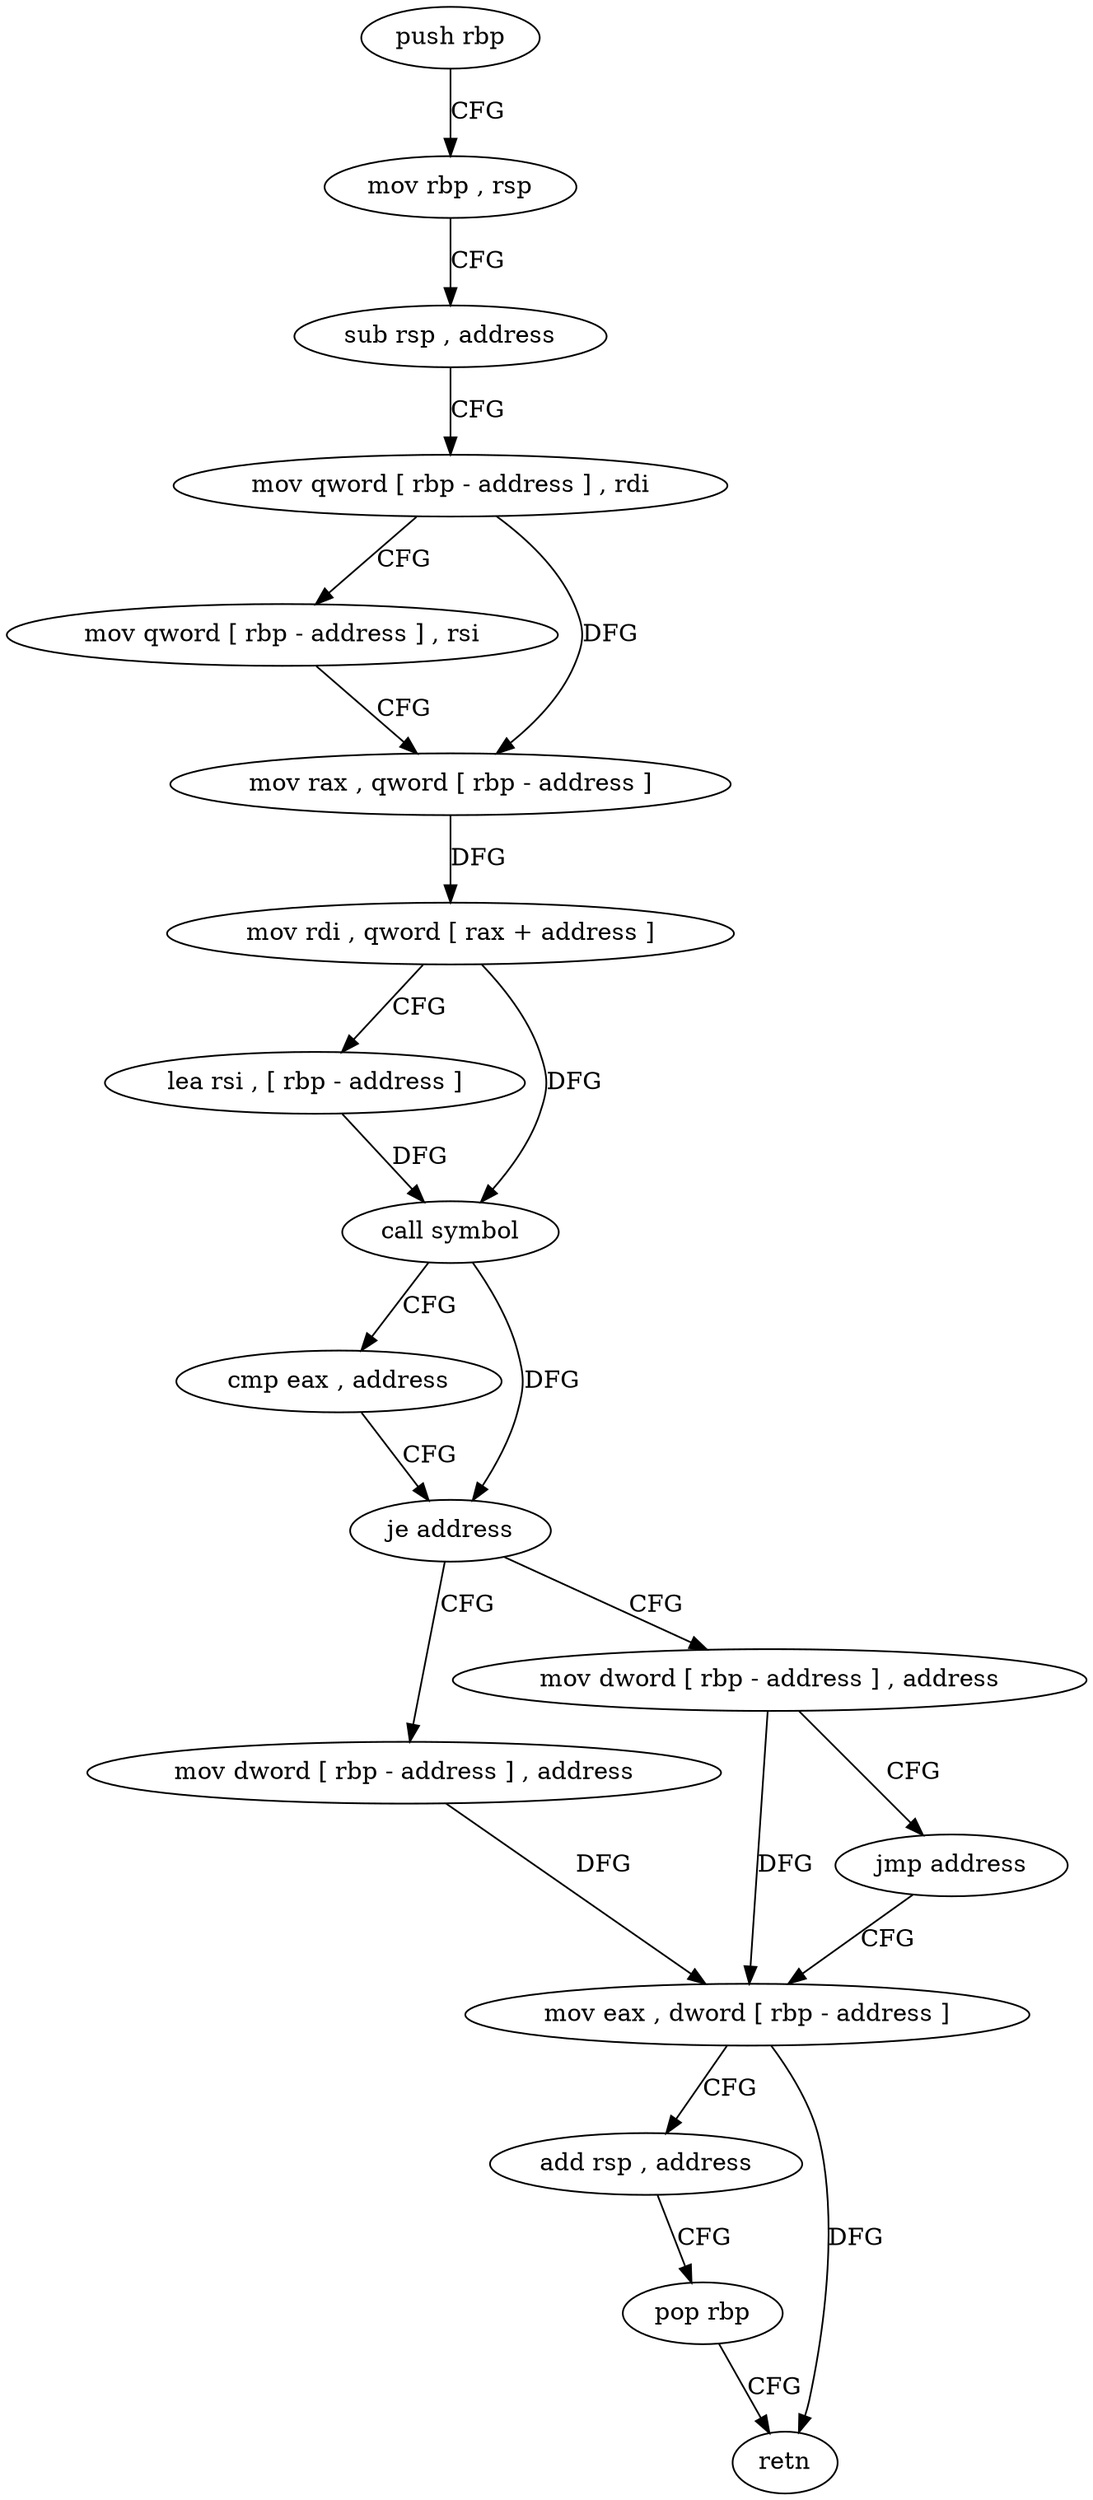 digraph "func" {
"4214064" [label = "push rbp" ]
"4214065" [label = "mov rbp , rsp" ]
"4214068" [label = "sub rsp , address" ]
"4214075" [label = "mov qword [ rbp - address ] , rdi" ]
"4214079" [label = "mov qword [ rbp - address ] , rsi" ]
"4214083" [label = "mov rax , qword [ rbp - address ]" ]
"4214087" [label = "mov rdi , qword [ rax + address ]" ]
"4214091" [label = "lea rsi , [ rbp - address ]" ]
"4214098" [label = "call symbol" ]
"4214103" [label = "cmp eax , address" ]
"4214106" [label = "je address" ]
"4214124" [label = "mov dword [ rbp - address ] , address" ]
"4214112" [label = "mov dword [ rbp - address ] , address" ]
"4214131" [label = "mov eax , dword [ rbp - address ]" ]
"4214119" [label = "jmp address" ]
"4214134" [label = "add rsp , address" ]
"4214141" [label = "pop rbp" ]
"4214142" [label = "retn" ]
"4214064" -> "4214065" [ label = "CFG" ]
"4214065" -> "4214068" [ label = "CFG" ]
"4214068" -> "4214075" [ label = "CFG" ]
"4214075" -> "4214079" [ label = "CFG" ]
"4214075" -> "4214083" [ label = "DFG" ]
"4214079" -> "4214083" [ label = "CFG" ]
"4214083" -> "4214087" [ label = "DFG" ]
"4214087" -> "4214091" [ label = "CFG" ]
"4214087" -> "4214098" [ label = "DFG" ]
"4214091" -> "4214098" [ label = "DFG" ]
"4214098" -> "4214103" [ label = "CFG" ]
"4214098" -> "4214106" [ label = "DFG" ]
"4214103" -> "4214106" [ label = "CFG" ]
"4214106" -> "4214124" [ label = "CFG" ]
"4214106" -> "4214112" [ label = "CFG" ]
"4214124" -> "4214131" [ label = "DFG" ]
"4214112" -> "4214119" [ label = "CFG" ]
"4214112" -> "4214131" [ label = "DFG" ]
"4214131" -> "4214134" [ label = "CFG" ]
"4214131" -> "4214142" [ label = "DFG" ]
"4214119" -> "4214131" [ label = "CFG" ]
"4214134" -> "4214141" [ label = "CFG" ]
"4214141" -> "4214142" [ label = "CFG" ]
}
